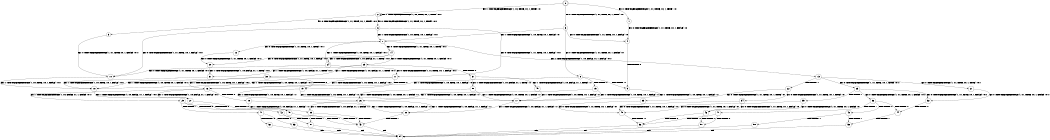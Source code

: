 digraph BCG {
size = "7, 10.5";
center = TRUE;
node [shape = circle];
0 [peripheries = 2];
0 -> 1 [label = "EX !0 !ATOMIC_EXCH_BRANCH (1, +1, TRUE, +0, 1, TRUE) !:0:"];
0 -> 2 [label = "EX !1 !ATOMIC_EXCH_BRANCH (1, +0, TRUE, +0, 1, TRUE) !:0:"];
0 -> 3 [label = "EX !0 !ATOMIC_EXCH_BRANCH (1, +1, TRUE, +0, 1, TRUE) !:0:"];
1 -> 4 [label = "EX !0 !ATOMIC_EXCH_BRANCH (1, +1, TRUE, +0, 1, FALSE) !:0:"];
2 -> 5 [label = "EX !0 !ATOMIC_EXCH_BRANCH (1, +1, TRUE, +0, 1, TRUE) !:0:1:"];
2 -> 6 [label = "EX !0 !ATOMIC_EXCH_BRANCH (1, +1, TRUE, +0, 1, TRUE) !:0:1:"];
2 -> 2 [label = "EX !1 !ATOMIC_EXCH_BRANCH (1, +0, TRUE, +0, 1, TRUE) !:0:1:"];
3 -> 4 [label = "EX !0 !ATOMIC_EXCH_BRANCH (1, +1, TRUE, +0, 1, FALSE) !:0:"];
3 -> 7 [label = "EX !1 !ATOMIC_EXCH_BRANCH (1, +0, TRUE, +0, 1, FALSE) !:0:"];
3 -> 8 [label = "EX !0 !ATOMIC_EXCH_BRANCH (1, +1, TRUE, +0, 1, FALSE) !:0:"];
4 -> 9 [label = "TERMINATE !0"];
5 -> 10 [label = "EX !0 !ATOMIC_EXCH_BRANCH (1, +1, TRUE, +0, 1, FALSE) !:0:1:"];
6 -> 10 [label = "EX !0 !ATOMIC_EXCH_BRANCH (1, +1, TRUE, +0, 1, FALSE) !:0:1:"];
6 -> 7 [label = "EX !1 !ATOMIC_EXCH_BRANCH (1, +0, TRUE, +0, 1, FALSE) !:0:1:"];
6 -> 11 [label = "EX !0 !ATOMIC_EXCH_BRANCH (1, +1, TRUE, +0, 1, FALSE) !:0:1:"];
7 -> 12 [label = "EX !0 !ATOMIC_EXCH_BRANCH (1, +1, TRUE, +0, 1, TRUE) !:0:1:"];
7 -> 13 [label = "EX !1 !ATOMIC_EXCH_BRANCH (1, +0, FALSE, +1, 1, FALSE) !:0:1:"];
7 -> 14 [label = "EX !0 !ATOMIC_EXCH_BRANCH (1, +1, TRUE, +0, 1, TRUE) !:0:1:"];
8 -> 9 [label = "TERMINATE !0"];
8 -> 15 [label = "TERMINATE !0"];
8 -> 16 [label = "EX !1 !ATOMIC_EXCH_BRANCH (1, +0, TRUE, +0, 1, FALSE) !:0:"];
9 -> 17 [label = "EX !1 !ATOMIC_EXCH_BRANCH (1, +0, TRUE, +0, 1, FALSE) !:1:"];
10 -> 18 [label = "EX !1 !ATOMIC_EXCH_BRANCH (1, +0, TRUE, +0, 1, FALSE) !:0:1:"];
11 -> 18 [label = "EX !1 !ATOMIC_EXCH_BRANCH (1, +0, TRUE, +0, 1, FALSE) !:0:1:"];
11 -> 19 [label = "TERMINATE !0"];
11 -> 16 [label = "EX !1 !ATOMIC_EXCH_BRANCH (1, +0, TRUE, +0, 1, FALSE) !:0:1:"];
12 -> 20 [label = "EX !0 !ATOMIC_EXCH_BRANCH (1, +1, TRUE, +0, 1, FALSE) !:0:1:"];
13 -> 21 [label = "EX !0 !ATOMIC_EXCH_BRANCH (1, +1, TRUE, +0, 1, TRUE) !:0:1:"];
13 -> 22 [label = "TERMINATE !1"];
13 -> 23 [label = "EX !0 !ATOMIC_EXCH_BRANCH (1, +1, TRUE, +0, 1, TRUE) !:0:1:"];
14 -> 20 [label = "EX !0 !ATOMIC_EXCH_BRANCH (1, +1, TRUE, +0, 1, FALSE) !:0:1:"];
14 -> 24 [label = "EX !1 !ATOMIC_EXCH_BRANCH (1, +0, FALSE, +1, 1, TRUE) !:0:1:"];
14 -> 25 [label = "EX !0 !ATOMIC_EXCH_BRANCH (1, +1, TRUE, +0, 1, FALSE) !:0:1:"];
15 -> 17 [label = "EX !1 !ATOMIC_EXCH_BRANCH (1, +0, TRUE, +0, 1, FALSE) !:1:"];
15 -> 26 [label = "EX !1 !ATOMIC_EXCH_BRANCH (1, +0, TRUE, +0, 1, FALSE) !:1:"];
16 -> 27 [label = "EX !1 !ATOMIC_EXCH_BRANCH (1, +0, FALSE, +1, 1, FALSE) !:0:1:"];
16 -> 28 [label = "TERMINATE !0"];
16 -> 29 [label = "EX !1 !ATOMIC_EXCH_BRANCH (1, +0, FALSE, +1, 1, FALSE) !:0:1:"];
17 -> 30 [label = "EX !1 !ATOMIC_EXCH_BRANCH (1, +0, FALSE, +1, 1, FALSE) !:1:"];
18 -> 27 [label = "EX !1 !ATOMIC_EXCH_BRANCH (1, +0, FALSE, +1, 1, FALSE) !:0:1:"];
19 -> 17 [label = "EX !1 !ATOMIC_EXCH_BRANCH (1, +0, TRUE, +0, 1, FALSE) !:1:"];
19 -> 26 [label = "EX !1 !ATOMIC_EXCH_BRANCH (1, +0, TRUE, +0, 1, FALSE) !:1:"];
20 -> 31 [label = "EX !1 !ATOMIC_EXCH_BRANCH (1, +0, FALSE, +1, 1, TRUE) !:0:1:"];
21 -> 32 [label = "EX !0 !ATOMIC_EXCH_BRANCH (1, +1, TRUE, +0, 1, FALSE) !:0:1:"];
22 -> 33 [label = "EX !0 !ATOMIC_EXCH_BRANCH (1, +1, TRUE, +0, 1, TRUE) !:0:"];
22 -> 34 [label = "EX !0 !ATOMIC_EXCH_BRANCH (1, +1, TRUE, +0, 1, TRUE) !:0:"];
23 -> 32 [label = "EX !0 !ATOMIC_EXCH_BRANCH (1, +1, TRUE, +0, 1, FALSE) !:0:1:"];
23 -> 35 [label = "TERMINATE !1"];
23 -> 36 [label = "EX !0 !ATOMIC_EXCH_BRANCH (1, +1, TRUE, +0, 1, FALSE) !:0:1:"];
24 -> 10 [label = "EX !0 !ATOMIC_EXCH_BRANCH (1, +1, TRUE, +0, 1, FALSE) !:0:1:"];
24 -> 7 [label = "EX !1 !ATOMIC_EXCH_BRANCH (1, +0, TRUE, +0, 1, FALSE) !:0:1:"];
24 -> 11 [label = "EX !0 !ATOMIC_EXCH_BRANCH (1, +1, TRUE, +0, 1, FALSE) !:0:1:"];
25 -> 31 [label = "EX !1 !ATOMIC_EXCH_BRANCH (1, +0, FALSE, +1, 1, TRUE) !:0:1:"];
25 -> 37 [label = "TERMINATE !0"];
25 -> 38 [label = "EX !1 !ATOMIC_EXCH_BRANCH (1, +0, FALSE, +1, 1, TRUE) !:0:1:"];
26 -> 30 [label = "EX !1 !ATOMIC_EXCH_BRANCH (1, +0, FALSE, +1, 1, FALSE) !:1:"];
26 -> 39 [label = "EX !1 !ATOMIC_EXCH_BRANCH (1, +0, FALSE, +1, 1, FALSE) !:1:"];
27 -> 40 [label = "TERMINATE !0"];
28 -> 30 [label = "EX !1 !ATOMIC_EXCH_BRANCH (1, +0, FALSE, +1, 1, FALSE) !:1:"];
28 -> 39 [label = "EX !1 !ATOMIC_EXCH_BRANCH (1, +0, FALSE, +1, 1, FALSE) !:1:"];
29 -> 40 [label = "TERMINATE !0"];
29 -> 41 [label = "TERMINATE !1"];
29 -> 42 [label = "TERMINATE !0"];
30 -> 43 [label = "TERMINATE !1"];
31 -> 18 [label = "EX !1 !ATOMIC_EXCH_BRANCH (1, +0, TRUE, +0, 1, FALSE) !:0:1:"];
32 -> 44 [label = "TERMINATE !0"];
33 -> 45 [label = "EX !0 !ATOMIC_EXCH_BRANCH (1, +1, TRUE, +0, 1, FALSE) !:0:"];
34 -> 45 [label = "EX !0 !ATOMIC_EXCH_BRANCH (1, +1, TRUE, +0, 1, FALSE) !:0:"];
34 -> 46 [label = "EX !0 !ATOMIC_EXCH_BRANCH (1, +1, TRUE, +0, 1, FALSE) !:0:"];
35 -> 45 [label = "EX !0 !ATOMIC_EXCH_BRANCH (1, +1, TRUE, +0, 1, FALSE) !:0:"];
35 -> 46 [label = "EX !0 !ATOMIC_EXCH_BRANCH (1, +1, TRUE, +0, 1, FALSE) !:0:"];
36 -> 44 [label = "TERMINATE !0"];
36 -> 47 [label = "TERMINATE !1"];
36 -> 48 [label = "TERMINATE !0"];
37 -> 49 [label = "EX !1 !ATOMIC_EXCH_BRANCH (1, +0, FALSE, +1, 1, TRUE) !:1:"];
37 -> 50 [label = "EX !1 !ATOMIC_EXCH_BRANCH (1, +0, FALSE, +1, 1, TRUE) !:1:"];
38 -> 18 [label = "EX !1 !ATOMIC_EXCH_BRANCH (1, +0, TRUE, +0, 1, FALSE) !:0:1:"];
38 -> 19 [label = "TERMINATE !0"];
38 -> 16 [label = "EX !1 !ATOMIC_EXCH_BRANCH (1, +0, TRUE, +0, 1, FALSE) !:0:1:"];
39 -> 43 [label = "TERMINATE !1"];
39 -> 51 [label = "TERMINATE !1"];
40 -> 43 [label = "TERMINATE !1"];
41 -> 52 [label = "TERMINATE !0"];
41 -> 53 [label = "TERMINATE !0"];
42 -> 43 [label = "TERMINATE !1"];
42 -> 51 [label = "TERMINATE !1"];
43 -> 54 [label = "exit"];
44 -> 55 [label = "TERMINATE !1"];
45 -> 56 [label = "TERMINATE !0"];
46 -> 56 [label = "TERMINATE !0"];
46 -> 57 [label = "TERMINATE !0"];
47 -> 56 [label = "TERMINATE !0"];
47 -> 57 [label = "TERMINATE !0"];
48 -> 55 [label = "TERMINATE !1"];
48 -> 58 [label = "TERMINATE !1"];
49 -> 17 [label = "EX !1 !ATOMIC_EXCH_BRANCH (1, +0, TRUE, +0, 1, FALSE) !:1:"];
50 -> 17 [label = "EX !1 !ATOMIC_EXCH_BRANCH (1, +0, TRUE, +0, 1, FALSE) !:1:"];
50 -> 26 [label = "EX !1 !ATOMIC_EXCH_BRANCH (1, +0, TRUE, +0, 1, FALSE) !:1:"];
51 -> 54 [label = "exit"];
52 -> 54 [label = "exit"];
53 -> 54 [label = "exit"];
55 -> 54 [label = "exit"];
56 -> 54 [label = "exit"];
57 -> 54 [label = "exit"];
58 -> 54 [label = "exit"];
}
